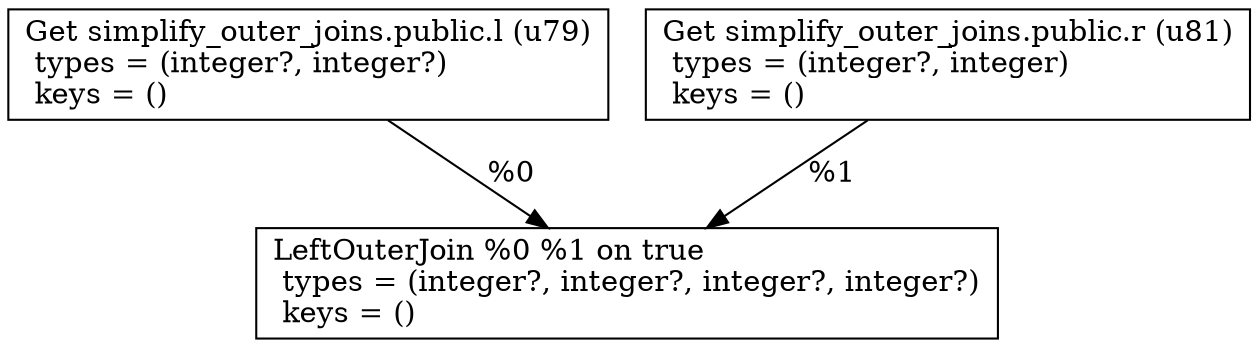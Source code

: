 digraph G {
    node0 [shape = record, label=" Get simplify_outer_joins.public.l (u79)\l  types = (integer?, integer?)\l  keys = ()\l"]
    node1 [shape = record, label=" Get simplify_outer_joins.public.r (u81)\l  types = (integer?, integer)\l  keys = ()\l"]
    node2 [shape = record, label=" LeftOuterJoin %0 %1 on true\l  types = (integer?, integer?, integer?, integer?)\l  keys = ()\l"]
    node0 -> node2 [label = "%0\l"]
    node1 -> node2 [label = "%1\l"]
}
